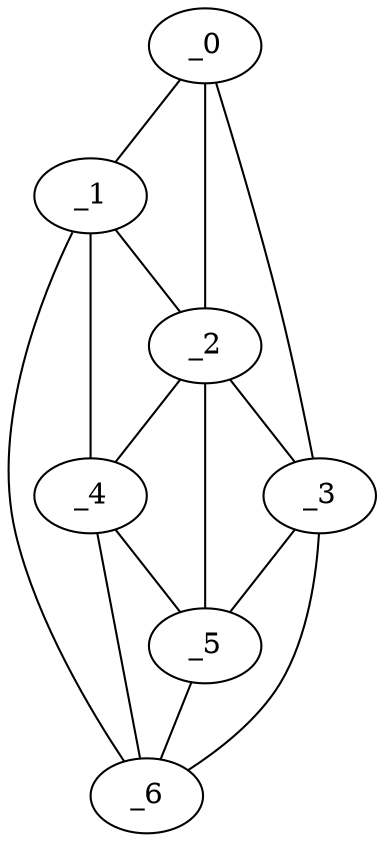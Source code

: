 graph "obj11__345.gxl" {
	_0	 [x=53,
		y=49];
	_1	 [x=97,
		y=35];
	_0 -- _1	 [valence=1];
	_2	 [x=97,
		y=40];
	_0 -- _2	 [valence=2];
	_3	 [x=101,
		y=81];
	_0 -- _3	 [valence=1];
	_1 -- _2	 [valence=1];
	_4	 [x=109,
		y=41];
	_1 -- _4	 [valence=2];
	_6	 [x=125,
		y=40];
	_1 -- _6	 [valence=1];
	_2 -- _3	 [valence=2];
	_2 -- _4	 [valence=2];
	_5	 [x=109,
		y=64];
	_2 -- _5	 [valence=2];
	_3 -- _5	 [valence=1];
	_3 -- _6	 [valence=1];
	_4 -- _5	 [valence=1];
	_4 -- _6	 [valence=1];
	_5 -- _6	 [valence=2];
}
